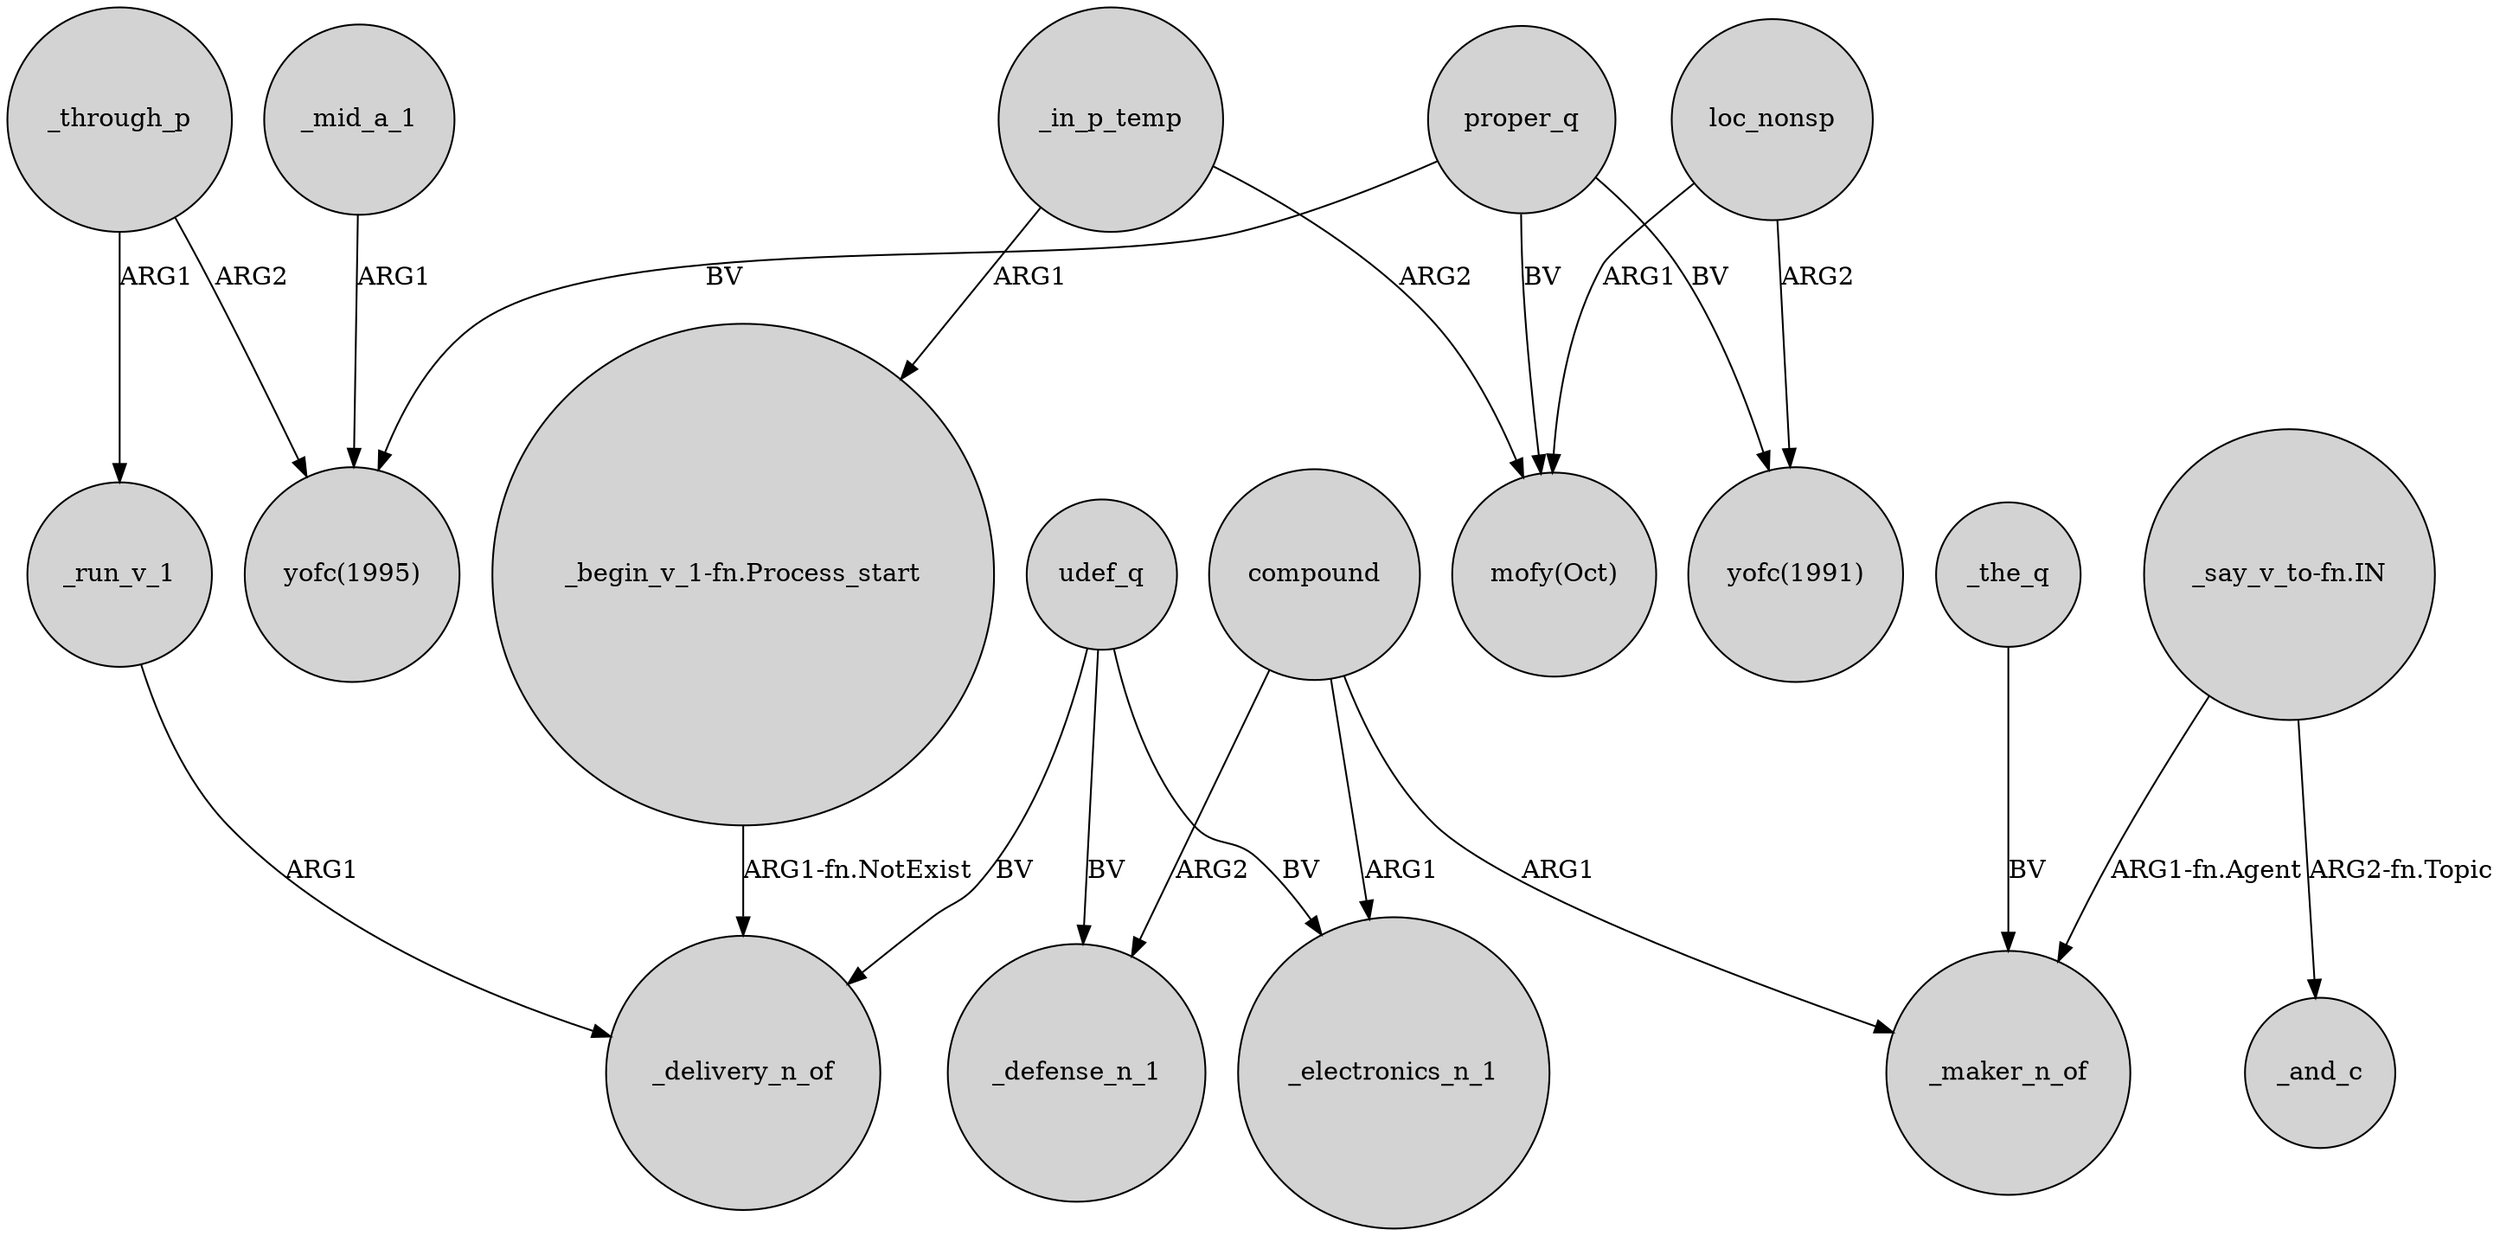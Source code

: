 digraph {
	node [shape=circle style=filled]
	compound -> _electronics_n_1 [label=ARG1]
	loc_nonsp -> "mofy(Oct)" [label=ARG1]
	loc_nonsp -> "yofc(1991)" [label=ARG2]
	proper_q -> "yofc(1991)" [label=BV]
	udef_q -> _delivery_n_of [label=BV]
	_through_p -> "yofc(1995)" [label=ARG2]
	_mid_a_1 -> "yofc(1995)" [label=ARG1]
	compound -> _maker_n_of [label=ARG1]
	_in_p_temp -> "mofy(Oct)" [label=ARG2]
	proper_q -> "mofy(Oct)" [label=BV]
	_through_p -> _run_v_1 [label=ARG1]
	compound -> _defense_n_1 [label=ARG2]
	_the_q -> _maker_n_of [label=BV]
	proper_q -> "yofc(1995)" [label=BV]
	udef_q -> _electronics_n_1 [label=BV]
	udef_q -> _defense_n_1 [label=BV]
	"_begin_v_1-fn.Process_start" -> _delivery_n_of [label="ARG1-fn.NotExist"]
	_in_p_temp -> "_begin_v_1-fn.Process_start" [label=ARG1]
	_run_v_1 -> _delivery_n_of [label=ARG1]
	"_say_v_to-fn.IN" -> _and_c [label="ARG2-fn.Topic"]
	"_say_v_to-fn.IN" -> _maker_n_of [label="ARG1-fn.Agent"]
}
